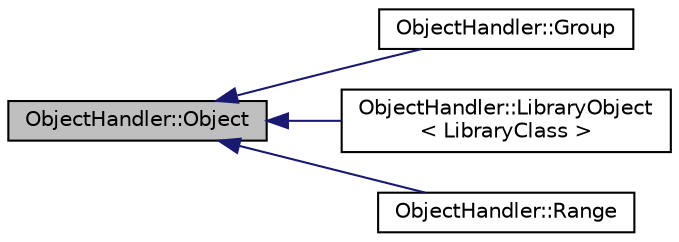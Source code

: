 digraph "ObjectHandler::Object"
{
  edge [fontname="Helvetica",fontsize="10",labelfontname="Helvetica",labelfontsize="10"];
  node [fontname="Helvetica",fontsize="10",shape=record];
  rankdir="LR";
  Node0 [label="ObjectHandler::Object",height=0.2,width=0.4,color="black", fillcolor="grey75", style="filled", fontcolor="black"];
  Node0 -> Node1 [dir="back",color="midnightblue",fontsize="10",style="solid",fontname="Helvetica"];
  Node1 [label="ObjectHandler::Group",height=0.2,width=0.4,color="black", fillcolor="white", style="filled",URL="$class_object_handler_1_1_group.html",tooltip="A collection of Objects. "];
  Node0 -> Node2 [dir="back",color="midnightblue",fontsize="10",style="solid",fontname="Helvetica"];
  Node2 [label="ObjectHandler::LibraryObject\l\< LibraryClass \>",height=0.2,width=0.4,color="black", fillcolor="white", style="filled",URL="$class_object_handler_1_1_library_object.html",tooltip="Customizes the Object class for most typical uses. "];
  Node0 -> Node3 [dir="back",color="midnightblue",fontsize="10",style="solid",fontname="Helvetica"];
  Node3 [label="ObjectHandler::Range",height=0.2,width=0.4,color="black", fillcolor="white", style="filled",URL="$class_object_handler_1_1_range.html",tooltip="Container for a matrix of doubles. "];
}
